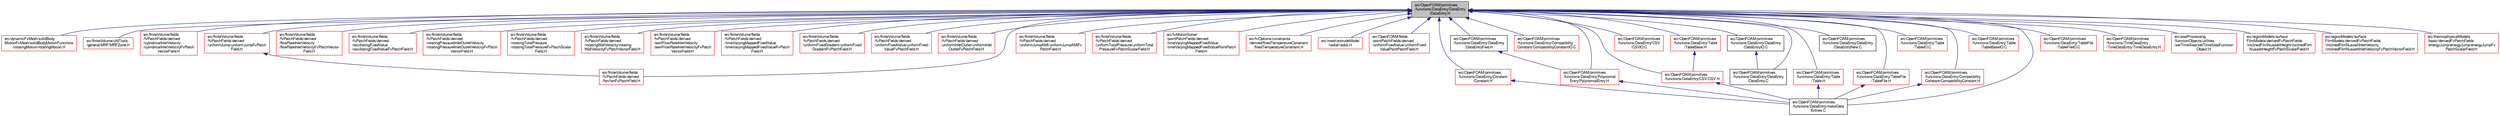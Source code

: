 digraph "src/OpenFOAM/primitives/functions/DataEntry/DataEntry/DataEntry.H"
{
  bgcolor="transparent";
  edge [fontname="FreeSans",fontsize="10",labelfontname="FreeSans",labelfontsize="10"];
  node [fontname="FreeSans",fontsize="10",shape=record];
  Node1 [label="src/OpenFOAM/primitives\l/functions/DataEntry/DataEntry\l/DataEntry.H",height=0.2,width=0.4,color="black", fillcolor="grey75", style="filled" fontcolor="black"];
  Node1 -> Node2 [dir="back",color="midnightblue",fontsize="10",style="solid",fontname="FreeSans"];
  Node2 [label="src/dynamicFvMesh/solidBody\lMotionFvMesh/solidBodyMotionFunctions\l/rotatingMotion/rotatingMotion.H",height=0.2,width=0.4,color="red",URL="$a04339.html"];
  Node1 -> Node3 [dir="back",color="midnightblue",fontsize="10",style="solid",fontname="FreeSans"];
  Node3 [label="src/finiteVolume/cfdTools\l/general/MRF/MRFZone.H",height=0.2,width=0.4,color="red",URL="$a04670.html"];
  Node1 -> Node4 [dir="back",color="midnightblue",fontsize="10",style="solid",fontname="FreeSans"];
  Node4 [label="src/finiteVolume/fields\l/fvPatchFields/derived\l/cylindricalInletVelocity\l/cylindricalInletVelocityFvPatch\lVectorField.H",height=0.2,width=0.4,color="red",URL="$a04868.html"];
  Node1 -> Node5 [dir="back",color="midnightblue",fontsize="10",style="solid",fontname="FreeSans"];
  Node5 [label="src/finiteVolume/fields\l/fvPatchFields/derived\l/fan/fanFvPatchField.H",height=0.2,width=0.4,color="red",URL="$a04875.html"];
  Node1 -> Node6 [dir="back",color="midnightblue",fontsize="10",style="solid",fontname="FreeSans"];
  Node6 [label="src/finiteVolume/fields\l/fvPatchFields/derived\l/flowRateInletVelocity\l/flowRateInletVelocityFvPatchVector\lField.H",height=0.2,width=0.4,color="red",URL="$a04912.html"];
  Node1 -> Node7 [dir="back",color="midnightblue",fontsize="10",style="solid",fontname="FreeSans"];
  Node7 [label="src/finiteVolume/fields\l/fvPatchFields/derived\l/oscillatingFixedValue\l/oscillatingFixedValueFvPatchField.H",height=0.2,width=0.4,color="red",URL="$a04960.html"];
  Node1 -> Node8 [dir="back",color="midnightblue",fontsize="10",style="solid",fontname="FreeSans"];
  Node8 [label="src/finiteVolume/fields\l/fvPatchFields/derived\l/rotatingPressureInletOutletVelocity\l/rotatingPressureInletOutletVelocityFvPatch\lVectorField.H",height=0.2,width=0.4,color="red",URL="$a05000.html"];
  Node1 -> Node9 [dir="back",color="midnightblue",fontsize="10",style="solid",fontname="FreeSans"];
  Node9 [label="src/finiteVolume/fields\l/fvPatchFields/derived\l/rotatingTotalPressure\l/rotatingTotalPressureFvPatchScalar\lField.H",height=0.2,width=0.4,color="red",URL="$a05002.html"];
  Node1 -> Node10 [dir="back",color="midnightblue",fontsize="10",style="solid",fontname="FreeSans"];
  Node10 [label="src/finiteVolume/fields\l/fvPatchFields/derived\l/rotatingWallVelocity/rotating\lWallVelocityFvPatchVectorField.H",height=0.2,width=0.4,color="red",URL="$a05004.html"];
  Node1 -> Node11 [dir="back",color="midnightblue",fontsize="10",style="solid",fontname="FreeSans"];
  Node11 [label="src/finiteVolume/fields\l/fvPatchFields/derived\l/swirlFlowRateInletVelocity\l/swirlFlowRateInletVelocityFvPatch\lVectorField.H",height=0.2,width=0.4,color="red",URL="$a05015.html"];
  Node1 -> Node12 [dir="back",color="midnightblue",fontsize="10",style="solid",fontname="FreeSans"];
  Node12 [label="src/finiteVolume/fields\l/fvPatchFields/derived\l/timeVaryingMappedFixedValue\l/timeVaryingMappedFixedValueFvPatch\lField.H",height=0.2,width=0.4,color="red",URL="$a05022.html"];
  Node1 -> Node13 [dir="back",color="midnightblue",fontsize="10",style="solid",fontname="FreeSans"];
  Node13 [label="src/finiteVolume/fields\l/fvPatchFields/derived\l/uniformFixedGradient/uniformFixed\lGradientFvPatchField.H",height=0.2,width=0.4,color="red",URL="$a05042.html"];
  Node1 -> Node14 [dir="back",color="midnightblue",fontsize="10",style="solid",fontname="FreeSans"];
  Node14 [label="src/finiteVolume/fields\l/fvPatchFields/derived\l/uniformFixedValue/uniformFixed\lValueFvPatchField.H",height=0.2,width=0.4,color="red",URL="$a05047.html"];
  Node1 -> Node15 [dir="back",color="midnightblue",fontsize="10",style="solid",fontname="FreeSans"];
  Node15 [label="src/finiteVolume/fields\l/fvPatchFields/derived\l/uniformInletOutlet/uniformInlet\lOutletFvPatchField.H",height=0.2,width=0.4,color="red",URL="$a05052.html"];
  Node1 -> Node16 [dir="back",color="midnightblue",fontsize="10",style="solid",fontname="FreeSans"];
  Node16 [label="src/finiteVolume/fields\l/fvPatchFields/derived\l/uniformJump/uniformJumpFvPatch\lField.H",height=0.2,width=0.4,color="red",URL="$a05057.html"];
  Node16 -> Node5 [dir="back",color="midnightblue",fontsize="10",style="solid",fontname="FreeSans"];
  Node1 -> Node17 [dir="back",color="midnightblue",fontsize="10",style="solid",fontname="FreeSans"];
  Node17 [label="src/finiteVolume/fields\l/fvPatchFields/derived\l/uniformJumpAMI/uniformJumpAMIFv\lPatchField.H",height=0.2,width=0.4,color="red",URL="$a05062.html"];
  Node1 -> Node18 [dir="back",color="midnightblue",fontsize="10",style="solid",fontname="FreeSans"];
  Node18 [label="src/finiteVolume/fields\l/fvPatchFields/derived\l/uniformTotalPressure/uniformTotal\lPressureFvPatchScalarField.H",height=0.2,width=0.4,color="red",URL="$a05067.html"];
  Node1 -> Node19 [dir="back",color="midnightblue",fontsize="10",style="solid",fontname="FreeSans"];
  Node19 [label="src/fvMotionSolver\l/pointPatchFields/derived\l/timeVaryingMappedFixedValue\l/timeVaryingMappedFixedValuePointPatch\lField.H",height=0.2,width=0.4,color="red",URL="$a05792.html"];
  Node1 -> Node20 [dir="back",color="midnightblue",fontsize="10",style="solid",fontname="FreeSans"];
  Node20 [label="src/fvOptions/constraints\l/derived/fixedTemperatureConstraint\l/fixedTemperatureConstraint.H",height=0.2,width=0.4,color="red",URL="$a05800.html"];
  Node1 -> Node21 [dir="back",color="midnightblue",fontsize="10",style="solid",fontname="FreeSans"];
  Node21 [label="src/mesh/extrudeModel\l/radial/radial.H",height=0.2,width=0.4,color="red",URL="$a06671.html"];
  Node1 -> Node22 [dir="back",color="midnightblue",fontsize="10",style="solid",fontname="FreeSans"];
  Node22 [label="src/OpenFOAM/fields\l/pointPatchFields/derived\l/uniformFixedValue/uniformFixed\lValuePointPatchField.H",height=0.2,width=0.4,color="red",URL="$a07665.html"];
  Node1 -> Node23 [dir="back",color="midnightblue",fontsize="10",style="solid",fontname="FreeSans"];
  Node23 [label="src/OpenFOAM/primitives\l/functions/DataEntry/Compatibility\lConstant/CompatibilityConstant.H",height=0.2,width=0.4,color="red",URL="$a08364.html"];
  Node23 -> Node24 [dir="back",color="midnightblue",fontsize="10",style="solid",fontname="FreeSans"];
  Node24 [label="src/OpenFOAM/primitives\l/functions/DataEntry/makeData\lEntries.C",height=0.2,width=0.4,color="black",URL="$a08377.html"];
  Node1 -> Node25 [dir="back",color="midnightblue",fontsize="10",style="solid",fontname="FreeSans"];
  Node25 [label="src/OpenFOAM/primitives\l/functions/DataEntry/Compatibility\lConstant/CompatibilityConstantIO.C",height=0.2,width=0.4,color="red",URL="$a08365.html"];
  Node1 -> Node26 [dir="back",color="midnightblue",fontsize="10",style="solid",fontname="FreeSans"];
  Node26 [label="src/OpenFOAM/primitives\l/functions/DataEntry/Constant\l/Constant.H",height=0.2,width=0.4,color="red",URL="$a08367.html"];
  Node26 -> Node24 [dir="back",color="midnightblue",fontsize="10",style="solid",fontname="FreeSans"];
  Node1 -> Node27 [dir="back",color="midnightblue",fontsize="10",style="solid",fontname="FreeSans"];
  Node27 [label="src/OpenFOAM/primitives\l/functions/DataEntry/CSV/CSV.H",height=0.2,width=0.4,color="red",URL="$a08370.html"];
  Node27 -> Node24 [dir="back",color="midnightblue",fontsize="10",style="solid",fontname="FreeSans"];
  Node1 -> Node28 [dir="back",color="midnightblue",fontsize="10",style="solid",fontname="FreeSans"];
  Node28 [label="src/OpenFOAM/primitives\l/functions/DataEntry/CSV\l/CSVIO.C",height=0.2,width=0.4,color="red",URL="$a08371.html"];
  Node1 -> Node29 [dir="back",color="midnightblue",fontsize="10",style="solid",fontname="FreeSans"];
  Node29 [label="src/OpenFOAM/primitives\l/functions/DataEntry/DataEntry\l/DataEntry.C",height=0.2,width=0.4,color="black",URL="$a08372.html"];
  Node1 -> Node30 [dir="back",color="midnightblue",fontsize="10",style="solid",fontname="FreeSans"];
  Node30 [label="src/OpenFOAM/primitives\l/functions/DataEntry/DataEntry\l/DataEntryIO.C",height=0.2,width=0.4,color="black",URL="$a08375.html"];
  Node30 -> Node29 [dir="back",color="midnightblue",fontsize="10",style="solid",fontname="FreeSans"];
  Node1 -> Node31 [dir="back",color="midnightblue",fontsize="10",style="solid",fontname="FreeSans"];
  Node31 [label="src/OpenFOAM/primitives\l/functions/DataEntry/DataEntry\l/DataEntryFwd.H",height=0.2,width=0.4,color="black",URL="$a08374.html"];
  Node31 -> Node32 [dir="back",color="midnightblue",fontsize="10",style="solid",fontname="FreeSans"];
  Node32 [label="src/OpenFOAM/primitives\l/functions/DataEntry/Polynomial\lEntry/PolynomialEntry.H",height=0.2,width=0.4,color="red",URL="$a08379.html"];
  Node32 -> Node24 [dir="back",color="midnightblue",fontsize="10",style="solid",fontname="FreeSans"];
  Node1 -> Node33 [dir="back",color="midnightblue",fontsize="10",style="solid",fontname="FreeSans"];
  Node33 [label="src/OpenFOAM/primitives\l/functions/DataEntry/DataEntry\l/DataEntryNew.C",height=0.2,width=0.4,color="black",URL="$a08376.html"];
  Node1 -> Node24 [dir="back",color="midnightblue",fontsize="10",style="solid",fontname="FreeSans"];
  Node1 -> Node32 [dir="back",color="midnightblue",fontsize="10",style="solid",fontname="FreeSans"];
  Node1 -> Node34 [dir="back",color="midnightblue",fontsize="10",style="solid",fontname="FreeSans"];
  Node34 [label="src/OpenFOAM/primitives\l/functions/DataEntry/Table\l/Table.H",height=0.2,width=0.4,color="red",URL="$a08382.html"];
  Node34 -> Node24 [dir="back",color="midnightblue",fontsize="10",style="solid",fontname="FreeSans"];
  Node1 -> Node35 [dir="back",color="midnightblue",fontsize="10",style="solid",fontname="FreeSans"];
  Node35 [label="src/OpenFOAM/primitives\l/functions/DataEntry/Table\l/TableIO.C",height=0.2,width=0.4,color="red",URL="$a08386.html"];
  Node1 -> Node36 [dir="back",color="midnightblue",fontsize="10",style="solid",fontname="FreeSans"];
  Node36 [label="src/OpenFOAM/primitives\l/functions/DataEntry/Table\l/TableBase.H",height=0.2,width=0.4,color="red",URL="$a08384.html"];
  Node36 -> Node27 [dir="back",color="midnightblue",fontsize="10",style="solid",fontname="FreeSans"];
  Node1 -> Node37 [dir="back",color="midnightblue",fontsize="10",style="solid",fontname="FreeSans"];
  Node37 [label="src/OpenFOAM/primitives\l/functions/DataEntry/Table\l/TableBaseIO.C",height=0.2,width=0.4,color="red",URL="$a08385.html"];
  Node1 -> Node38 [dir="back",color="midnightblue",fontsize="10",style="solid",fontname="FreeSans"];
  Node38 [label="src/OpenFOAM/primitives\l/functions/DataEntry/TableFile\l/TableFile.H",height=0.2,width=0.4,color="red",URL="$a08388.html"];
  Node38 -> Node24 [dir="back",color="midnightblue",fontsize="10",style="solid",fontname="FreeSans"];
  Node1 -> Node39 [dir="back",color="midnightblue",fontsize="10",style="solid",fontname="FreeSans"];
  Node39 [label="src/OpenFOAM/primitives\l/functions/DataEntry/TableFile\l/TableFileIO.C",height=0.2,width=0.4,color="red",URL="$a08389.html"];
  Node1 -> Node40 [dir="back",color="midnightblue",fontsize="10",style="solid",fontname="FreeSans"];
  Node40 [label="src/OpenFOAM/primitives\l/functions/TimeDataEntry\l/TimeDataEntry/TimeDataEntry.H",height=0.2,width=0.4,color="red",URL="$a08396.html"];
  Node1 -> Node41 [dir="back",color="midnightblue",fontsize="10",style="solid",fontname="FreeSans"];
  Node41 [label="src/postProcessing\l/functionObjects/utilities\l/setTimeStep/setTimeStepFunction\lObject.H",height=0.2,width=0.4,color="red",URL="$a08923.html"];
  Node1 -> Node42 [dir="back",color="midnightblue",fontsize="10",style="solid",fontname="FreeSans"];
  Node42 [label="src/regionModels/surface\lFilmModels/derivedFvPatchFields\l/inclinedFilmNusseltHeight/inclinedFilm\lNusseltHeightFvPatchScalarField.H",height=0.2,width=0.4,color="red",URL="$a09028.html"];
  Node1 -> Node43 [dir="back",color="midnightblue",fontsize="10",style="solid",fontname="FreeSans"];
  Node43 [label="src/regionModels/surface\lFilmModels/derivedFvPatchFields\l/inclinedFilmNusseltInletVelocity\l/inclinedFilmNusseltInletVelocityFvPatchVectorField.H",height=0.2,width=0.4,color="red",URL="$a09030.html"];
  Node1 -> Node44 [dir="back",color="midnightblue",fontsize="10",style="solid",fontname="FreeSans"];
  Node44 [label="src/thermophysicalModels\l/basic/derivedFvPatchFields\l/energyJump/energyJump/energyJumpFv\lPatchScalarField.H",height=0.2,width=0.4,color="red",URL="$a09451.html"];
}
